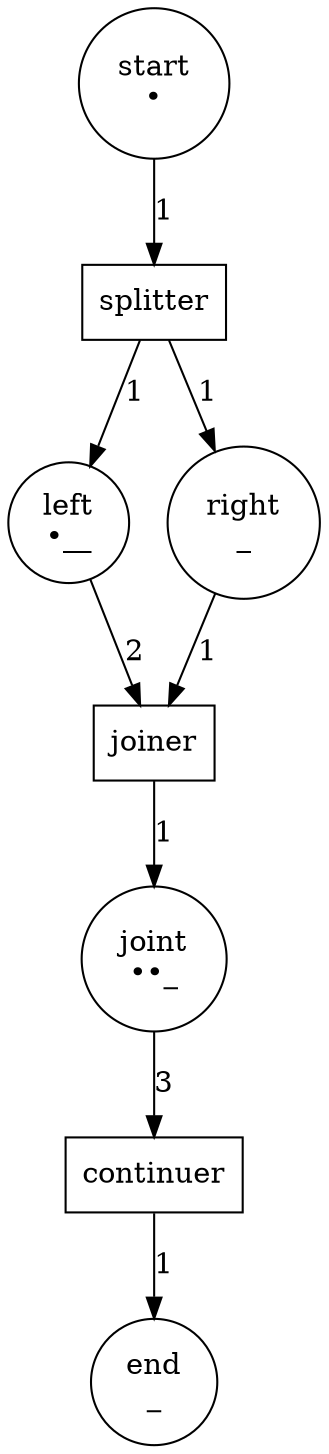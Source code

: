 digraph G {
5 [label="end\n_\n" shape=circle]
1 [label="start\n•\n" shape=circle]
6 [label="splitter" shape=box]
2 [label="left\n•__\n" shape=circle]
7 [label="joiner" shape=box]
3 [label="right\n_\n" shape=circle]
8 [label="continuer" shape=box]
4 [label="joint\n••_\n" shape=circle]

1 -> 6 [label="1" ] 
2 -> 7 [label="2" ] 
3 -> 7 [label="1" ] 
4 -> 8 [label="3" ] 
6 -> 2 [label="1" ] 
6 -> 3 [label="1" ] 
7 -> 4 [label="1" ] 
8 -> 5 [label="1" ] 
}